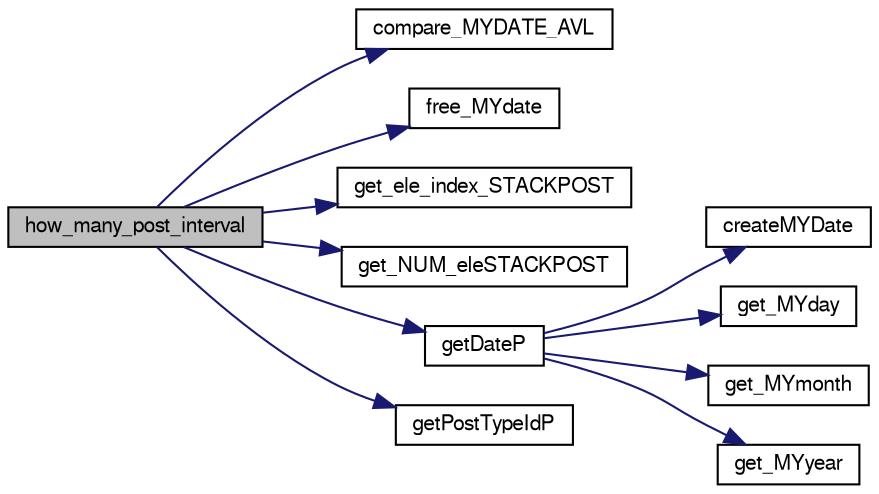 digraph "how_many_post_interval"
{
  edge [fontname="FreeSans",fontsize="10",labelfontname="FreeSans",labelfontsize="10"];
  node [fontname="FreeSans",fontsize="10",shape=record];
  rankdir="LR";
  Node1 [label="how_many_post_interval",height=0.2,width=0.4,color="black", fillcolor="grey75", style="filled", fontcolor="black"];
  Node1 -> Node2 [color="midnightblue",fontsize="10",style="solid",fontname="FreeSans"];
  Node2 [label="compare_MYDATE_AVL",height=0.2,width=0.4,color="black", fillcolor="white", style="filled",URL="$mydate_8c.html#ae95826e93f0d924a0a1fc74eec38219e",tooltip="Função compara duas datas para árvores. "];
  Node1 -> Node3 [color="midnightblue",fontsize="10",style="solid",fontname="FreeSans"];
  Node3 [label="free_MYdate",height=0.2,width=0.4,color="black", fillcolor="white", style="filled",URL="$mydate_8c.html#a47a8a92914dfb1a80155143103d3183c",tooltip="Função liberta a memória da data. "];
  Node1 -> Node4 [color="midnightblue",fontsize="10",style="solid",fontname="FreeSans"];
  Node4 [label="get_ele_index_STACKPOST",height=0.2,width=0.4,color="black", fillcolor="white", style="filled",URL="$mypost_8c.html#ab5f84eeb5ef5145c0058f17b63ff41ae",tooltip="Função que devolve o elemento na posição dada. "];
  Node1 -> Node5 [color="midnightblue",fontsize="10",style="solid",fontname="FreeSans"];
  Node5 [label="get_NUM_eleSTACKPOST",height=0.2,width=0.4,color="black", fillcolor="white", style="filled",URL="$mypost_8c.html#a4dab09684a9c81a3b6cf73c12fbc9978",tooltip="Função que calcula o número de elementos de uma stackpost. "];
  Node1 -> Node6 [color="midnightblue",fontsize="10",style="solid",fontname="FreeSans"];
  Node6 [label="getDateP",height=0.2,width=0.4,color="black", fillcolor="white", style="filled",URL="$mypost_8c.html#adf9b3f45c7d3d9aba8e882521cc22a4d",tooltip="Função que obtém a data de criação de um post. "];
  Node6 -> Node7 [color="midnightblue",fontsize="10",style="solid",fontname="FreeSans"];
  Node7 [label="createMYDate",height=0.2,width=0.4,color="black", fillcolor="white", style="filled",URL="$mydate_8c.html#a641c1c8236312a67f3e78d5d7ad3e4cd",tooltip="Função inicializa a estrutura de data. "];
  Node6 -> Node8 [color="midnightblue",fontsize="10",style="solid",fontname="FreeSans"];
  Node8 [label="get_MYday",height=0.2,width=0.4,color="black", fillcolor="white", style="filled",URL="$mydate_8c.html#aa3411c3bed105d605ac9400ffa851127",tooltip="Função que devolve a informação do dia da data. "];
  Node6 -> Node9 [color="midnightblue",fontsize="10",style="solid",fontname="FreeSans"];
  Node9 [label="get_MYmonth",height=0.2,width=0.4,color="black", fillcolor="white", style="filled",URL="$mydate_8c.html#a8e3bb2ee4a75232efb95e5710f5427ad",tooltip="Função que devolve a informação do mês da data. "];
  Node6 -> Node10 [color="midnightblue",fontsize="10",style="solid",fontname="FreeSans"];
  Node10 [label="get_MYyear",height=0.2,width=0.4,color="black", fillcolor="white", style="filled",URL="$mydate_8c.html#a21393f309c08c543e814be7269672def",tooltip="Função que devolve a informação do ano da data. "];
  Node1 -> Node11 [color="midnightblue",fontsize="10",style="solid",fontname="FreeSans"];
  Node11 [label="getPostTypeIdP",height=0.2,width=0.4,color="black", fillcolor="white", style="filled",URL="$mypost_8c.html#a514d82e76edef763f417b1a75d92939e",tooltip="Função que obtém o TypeId de um post. "];
}
